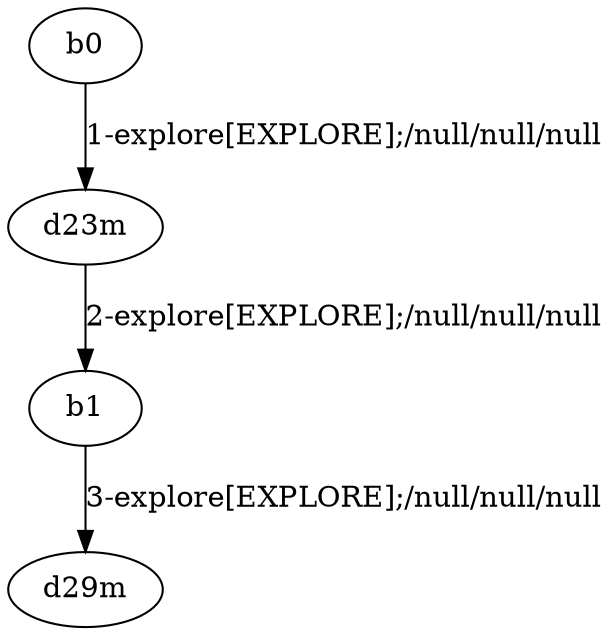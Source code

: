 # Total number of goals covered by this test: 2
# b1 --> d29m
# d23m --> b1

digraph g {
"b0" -> "d23m" [label = "1-explore[EXPLORE];/null/null/null"];
"d23m" -> "b1" [label = "2-explore[EXPLORE];/null/null/null"];
"b1" -> "d29m" [label = "3-explore[EXPLORE];/null/null/null"];
}
